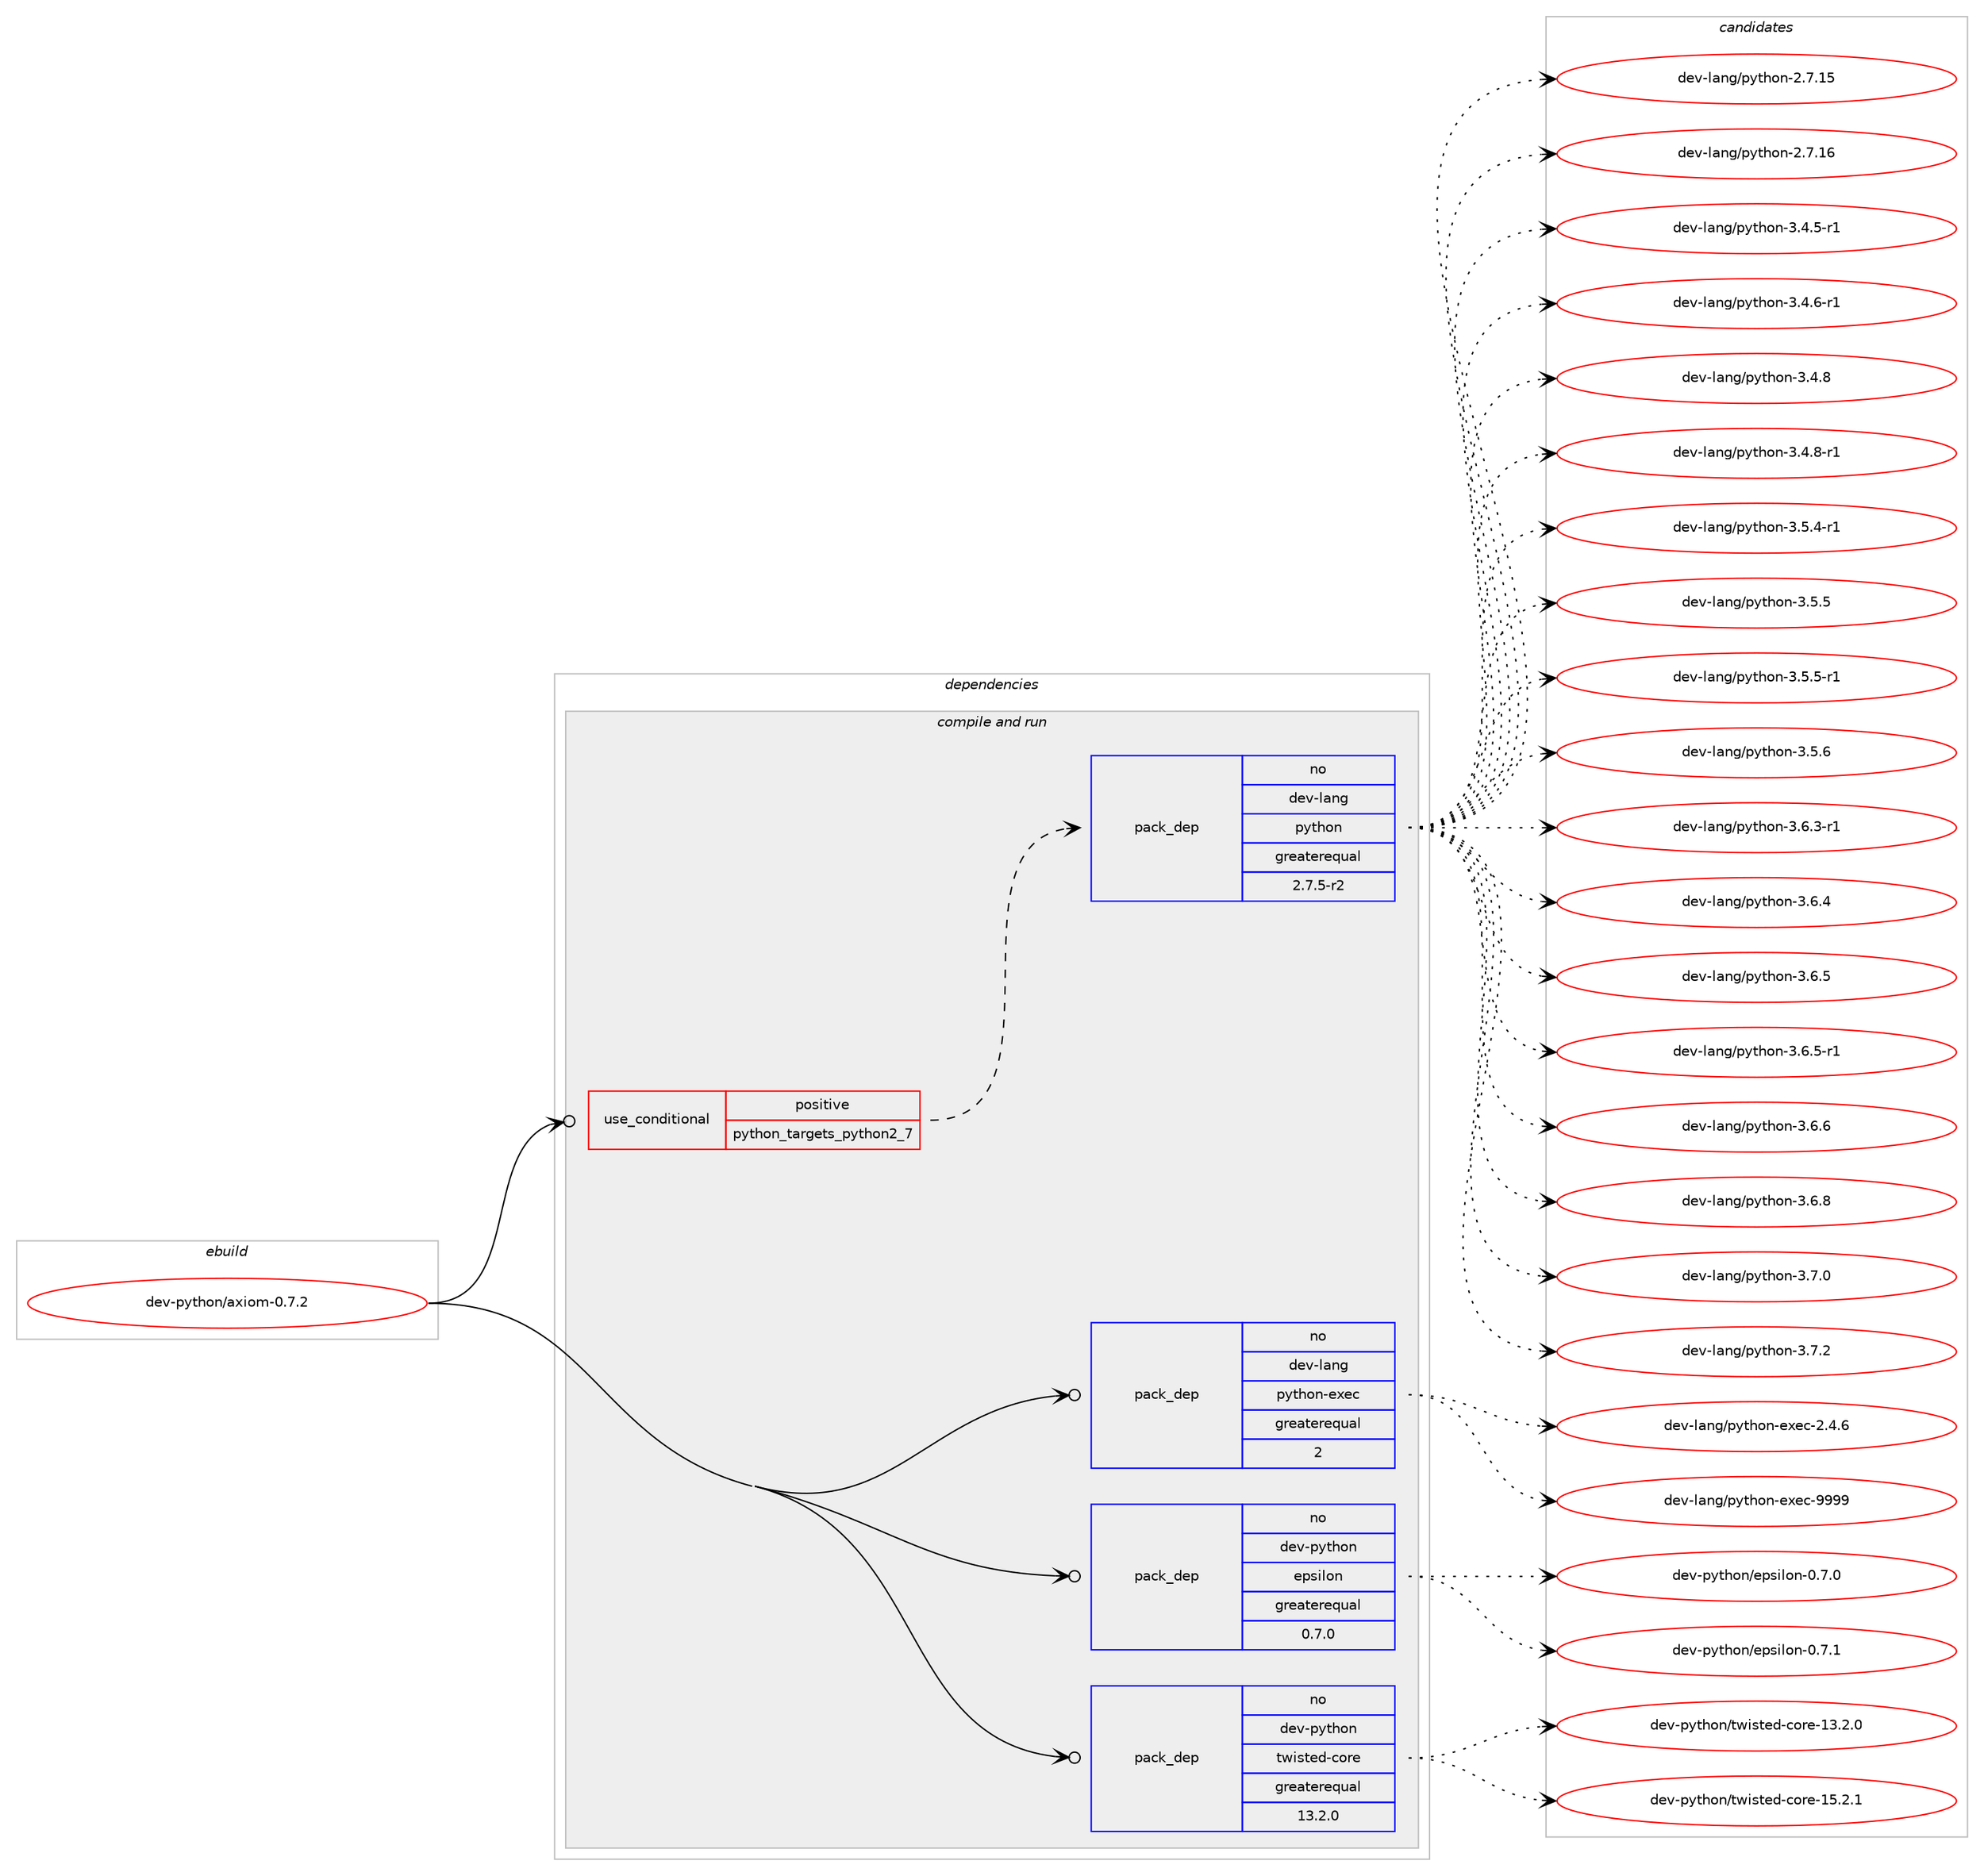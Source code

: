 digraph prolog {

# *************
# Graph options
# *************

newrank=true;
concentrate=true;
compound=true;
graph [rankdir=LR,fontname=Helvetica,fontsize=10,ranksep=1.5];#, ranksep=2.5, nodesep=0.2];
edge  [arrowhead=vee];
node  [fontname=Helvetica,fontsize=10];

# **********
# The ebuild
# **********

subgraph cluster_leftcol {
color=gray;
rank=same;
label=<<i>ebuild</i>>;
id [label="dev-python/axiom-0.7.2", color=red, width=4, href="../dev-python/axiom-0.7.2.svg"];
}

# ****************
# The dependencies
# ****************

subgraph cluster_midcol {
color=gray;
label=<<i>dependencies</i>>;
subgraph cluster_compile {
fillcolor="#eeeeee";
style=filled;
label=<<i>compile</i>>;
}
subgraph cluster_compileandrun {
fillcolor="#eeeeee";
style=filled;
label=<<i>compile and run</i>>;
subgraph cond371383 {
dependency1400165 [label=<<TABLE BORDER="0" CELLBORDER="1" CELLSPACING="0" CELLPADDING="4"><TR><TD ROWSPAN="3" CELLPADDING="10">use_conditional</TD></TR><TR><TD>positive</TD></TR><TR><TD>python_targets_python2_7</TD></TR></TABLE>>, shape=none, color=red];
subgraph pack1005556 {
dependency1400166 [label=<<TABLE BORDER="0" CELLBORDER="1" CELLSPACING="0" CELLPADDING="4" WIDTH="220"><TR><TD ROWSPAN="6" CELLPADDING="30">pack_dep</TD></TR><TR><TD WIDTH="110">no</TD></TR><TR><TD>dev-lang</TD></TR><TR><TD>python</TD></TR><TR><TD>greaterequal</TD></TR><TR><TD>2.7.5-r2</TD></TR></TABLE>>, shape=none, color=blue];
}
dependency1400165:e -> dependency1400166:w [weight=20,style="dashed",arrowhead="vee"];
}
id:e -> dependency1400165:w [weight=20,style="solid",arrowhead="odotvee"];
subgraph pack1005557 {
dependency1400167 [label=<<TABLE BORDER="0" CELLBORDER="1" CELLSPACING="0" CELLPADDING="4" WIDTH="220"><TR><TD ROWSPAN="6" CELLPADDING="30">pack_dep</TD></TR><TR><TD WIDTH="110">no</TD></TR><TR><TD>dev-lang</TD></TR><TR><TD>python-exec</TD></TR><TR><TD>greaterequal</TD></TR><TR><TD>2</TD></TR></TABLE>>, shape=none, color=blue];
}
id:e -> dependency1400167:w [weight=20,style="solid",arrowhead="odotvee"];
subgraph pack1005558 {
dependency1400168 [label=<<TABLE BORDER="0" CELLBORDER="1" CELLSPACING="0" CELLPADDING="4" WIDTH="220"><TR><TD ROWSPAN="6" CELLPADDING="30">pack_dep</TD></TR><TR><TD WIDTH="110">no</TD></TR><TR><TD>dev-python</TD></TR><TR><TD>epsilon</TD></TR><TR><TD>greaterequal</TD></TR><TR><TD>0.7.0</TD></TR></TABLE>>, shape=none, color=blue];
}
id:e -> dependency1400168:w [weight=20,style="solid",arrowhead="odotvee"];
subgraph pack1005559 {
dependency1400169 [label=<<TABLE BORDER="0" CELLBORDER="1" CELLSPACING="0" CELLPADDING="4" WIDTH="220"><TR><TD ROWSPAN="6" CELLPADDING="30">pack_dep</TD></TR><TR><TD WIDTH="110">no</TD></TR><TR><TD>dev-python</TD></TR><TR><TD>twisted-core</TD></TR><TR><TD>greaterequal</TD></TR><TR><TD>13.2.0</TD></TR></TABLE>>, shape=none, color=blue];
}
id:e -> dependency1400169:w [weight=20,style="solid",arrowhead="odotvee"];
}
subgraph cluster_run {
fillcolor="#eeeeee";
style=filled;
label=<<i>run</i>>;
}
}

# **************
# The candidates
# **************

subgraph cluster_choices {
rank=same;
color=gray;
label=<<i>candidates</i>>;

subgraph choice1005556 {
color=black;
nodesep=1;
choice10010111845108971101034711212111610411111045504655464953 [label="dev-lang/python-2.7.15", color=red, width=4,href="../dev-lang/python-2.7.15.svg"];
choice10010111845108971101034711212111610411111045504655464954 [label="dev-lang/python-2.7.16", color=red, width=4,href="../dev-lang/python-2.7.16.svg"];
choice1001011184510897110103471121211161041111104551465246534511449 [label="dev-lang/python-3.4.5-r1", color=red, width=4,href="../dev-lang/python-3.4.5-r1.svg"];
choice1001011184510897110103471121211161041111104551465246544511449 [label="dev-lang/python-3.4.6-r1", color=red, width=4,href="../dev-lang/python-3.4.6-r1.svg"];
choice100101118451089711010347112121116104111110455146524656 [label="dev-lang/python-3.4.8", color=red, width=4,href="../dev-lang/python-3.4.8.svg"];
choice1001011184510897110103471121211161041111104551465246564511449 [label="dev-lang/python-3.4.8-r1", color=red, width=4,href="../dev-lang/python-3.4.8-r1.svg"];
choice1001011184510897110103471121211161041111104551465346524511449 [label="dev-lang/python-3.5.4-r1", color=red, width=4,href="../dev-lang/python-3.5.4-r1.svg"];
choice100101118451089711010347112121116104111110455146534653 [label="dev-lang/python-3.5.5", color=red, width=4,href="../dev-lang/python-3.5.5.svg"];
choice1001011184510897110103471121211161041111104551465346534511449 [label="dev-lang/python-3.5.5-r1", color=red, width=4,href="../dev-lang/python-3.5.5-r1.svg"];
choice100101118451089711010347112121116104111110455146534654 [label="dev-lang/python-3.5.6", color=red, width=4,href="../dev-lang/python-3.5.6.svg"];
choice1001011184510897110103471121211161041111104551465446514511449 [label="dev-lang/python-3.6.3-r1", color=red, width=4,href="../dev-lang/python-3.6.3-r1.svg"];
choice100101118451089711010347112121116104111110455146544652 [label="dev-lang/python-3.6.4", color=red, width=4,href="../dev-lang/python-3.6.4.svg"];
choice100101118451089711010347112121116104111110455146544653 [label="dev-lang/python-3.6.5", color=red, width=4,href="../dev-lang/python-3.6.5.svg"];
choice1001011184510897110103471121211161041111104551465446534511449 [label="dev-lang/python-3.6.5-r1", color=red, width=4,href="../dev-lang/python-3.6.5-r1.svg"];
choice100101118451089711010347112121116104111110455146544654 [label="dev-lang/python-3.6.6", color=red, width=4,href="../dev-lang/python-3.6.6.svg"];
choice100101118451089711010347112121116104111110455146544656 [label="dev-lang/python-3.6.8", color=red, width=4,href="../dev-lang/python-3.6.8.svg"];
choice100101118451089711010347112121116104111110455146554648 [label="dev-lang/python-3.7.0", color=red, width=4,href="../dev-lang/python-3.7.0.svg"];
choice100101118451089711010347112121116104111110455146554650 [label="dev-lang/python-3.7.2", color=red, width=4,href="../dev-lang/python-3.7.2.svg"];
dependency1400166:e -> choice10010111845108971101034711212111610411111045504655464953:w [style=dotted,weight="100"];
dependency1400166:e -> choice10010111845108971101034711212111610411111045504655464954:w [style=dotted,weight="100"];
dependency1400166:e -> choice1001011184510897110103471121211161041111104551465246534511449:w [style=dotted,weight="100"];
dependency1400166:e -> choice1001011184510897110103471121211161041111104551465246544511449:w [style=dotted,weight="100"];
dependency1400166:e -> choice100101118451089711010347112121116104111110455146524656:w [style=dotted,weight="100"];
dependency1400166:e -> choice1001011184510897110103471121211161041111104551465246564511449:w [style=dotted,weight="100"];
dependency1400166:e -> choice1001011184510897110103471121211161041111104551465346524511449:w [style=dotted,weight="100"];
dependency1400166:e -> choice100101118451089711010347112121116104111110455146534653:w [style=dotted,weight="100"];
dependency1400166:e -> choice1001011184510897110103471121211161041111104551465346534511449:w [style=dotted,weight="100"];
dependency1400166:e -> choice100101118451089711010347112121116104111110455146534654:w [style=dotted,weight="100"];
dependency1400166:e -> choice1001011184510897110103471121211161041111104551465446514511449:w [style=dotted,weight="100"];
dependency1400166:e -> choice100101118451089711010347112121116104111110455146544652:w [style=dotted,weight="100"];
dependency1400166:e -> choice100101118451089711010347112121116104111110455146544653:w [style=dotted,weight="100"];
dependency1400166:e -> choice1001011184510897110103471121211161041111104551465446534511449:w [style=dotted,weight="100"];
dependency1400166:e -> choice100101118451089711010347112121116104111110455146544654:w [style=dotted,weight="100"];
dependency1400166:e -> choice100101118451089711010347112121116104111110455146544656:w [style=dotted,weight="100"];
dependency1400166:e -> choice100101118451089711010347112121116104111110455146554648:w [style=dotted,weight="100"];
dependency1400166:e -> choice100101118451089711010347112121116104111110455146554650:w [style=dotted,weight="100"];
}
subgraph choice1005557 {
color=black;
nodesep=1;
choice1001011184510897110103471121211161041111104510112010199455046524654 [label="dev-lang/python-exec-2.4.6", color=red, width=4,href="../dev-lang/python-exec-2.4.6.svg"];
choice10010111845108971101034711212111610411111045101120101994557575757 [label="dev-lang/python-exec-9999", color=red, width=4,href="../dev-lang/python-exec-9999.svg"];
dependency1400167:e -> choice1001011184510897110103471121211161041111104510112010199455046524654:w [style=dotted,weight="100"];
dependency1400167:e -> choice10010111845108971101034711212111610411111045101120101994557575757:w [style=dotted,weight="100"];
}
subgraph choice1005558 {
color=black;
nodesep=1;
choice1001011184511212111610411111047101112115105108111110454846554648 [label="dev-python/epsilon-0.7.0", color=red, width=4,href="../dev-python/epsilon-0.7.0.svg"];
choice1001011184511212111610411111047101112115105108111110454846554649 [label="dev-python/epsilon-0.7.1", color=red, width=4,href="../dev-python/epsilon-0.7.1.svg"];
dependency1400168:e -> choice1001011184511212111610411111047101112115105108111110454846554648:w [style=dotted,weight="100"];
dependency1400168:e -> choice1001011184511212111610411111047101112115105108111110454846554649:w [style=dotted,weight="100"];
}
subgraph choice1005559 {
color=black;
nodesep=1;
choice1001011184511212111610411111047116119105115116101100459911111410145495146504648 [label="dev-python/twisted-core-13.2.0", color=red, width=4,href="../dev-python/twisted-core-13.2.0.svg"];
choice1001011184511212111610411111047116119105115116101100459911111410145495346504649 [label="dev-python/twisted-core-15.2.1", color=red, width=4,href="../dev-python/twisted-core-15.2.1.svg"];
dependency1400169:e -> choice1001011184511212111610411111047116119105115116101100459911111410145495146504648:w [style=dotted,weight="100"];
dependency1400169:e -> choice1001011184511212111610411111047116119105115116101100459911111410145495346504649:w [style=dotted,weight="100"];
}
}

}
